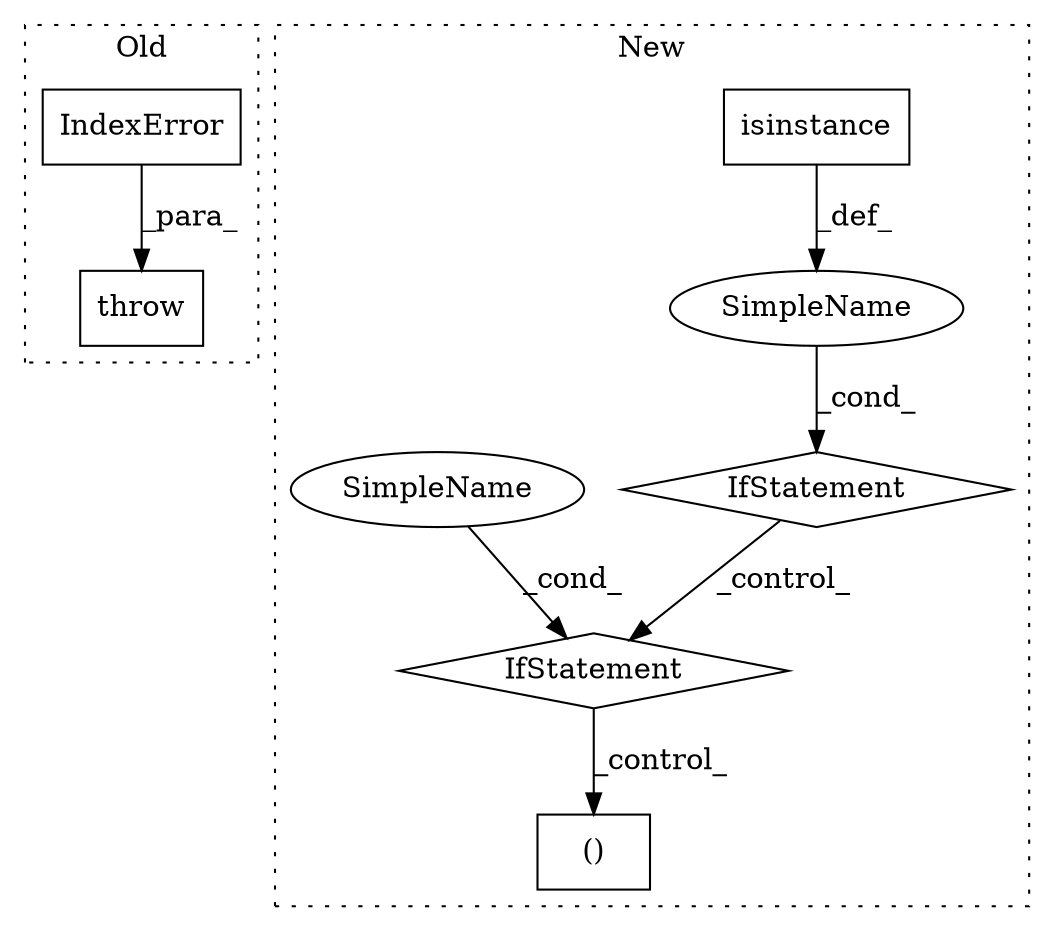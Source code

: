 digraph G {
subgraph cluster0 {
1 [label="IndexError" a="32" s="15402,15446" l="11,1" shape="box"];
3 [label="throw" a="53" s="15396" l="6" shape="box"];
label = "Old";
style="dotted";
}
subgraph cluster1 {
2 [label="()" a="106" s="15912" l="22" shape="box"];
4 [label="IfStatement" a="25" s="15733,15787" l="4,2" shape="diamond"];
5 [label="SimpleName" a="42" s="" l="" shape="ellipse"];
6 [label="isinstance" a="32" s="15133,15154" l="11,1" shape="box"];
7 [label="IfStatement" a="25" s="15129,15190" l="4,2" shape="diamond"];
8 [label="SimpleName" a="42" s="" l="" shape="ellipse"];
label = "New";
style="dotted";
}
1 -> 3 [label="_para_"];
4 -> 2 [label="_control_"];
5 -> 7 [label="_cond_"];
6 -> 5 [label="_def_"];
7 -> 4 [label="_control_"];
8 -> 4 [label="_cond_"];
}